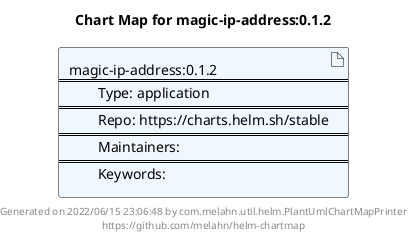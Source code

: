 @startuml
skinparam linetype ortho
skinparam backgroundColor white
skinparam usecaseBorderColor black
skinparam usecaseArrowColor LightSlateGray
skinparam artifactBorderColor black
skinparam artifactArrowColor LightSlateGray

title Chart Map for magic-ip-address:0.1.2

'There is one referenced Helm Chart
artifact "magic-ip-address:0.1.2\n====\n\tType: application\n====\n\tRepo: https://charts.helm.sh/stable\n====\n\tMaintainers: \n====\n\tKeywords: " as magic_ip_address_0_1_2 #AliceBlue

'There are 0 referenced Docker Images

'Chart Dependencies

center footer Generated on 2022/06/15 23:06:48 by com.melahn.util.helm.PlantUmlChartMapPrinter\nhttps://github.com/melahn/helm-chartmap
@enduml
